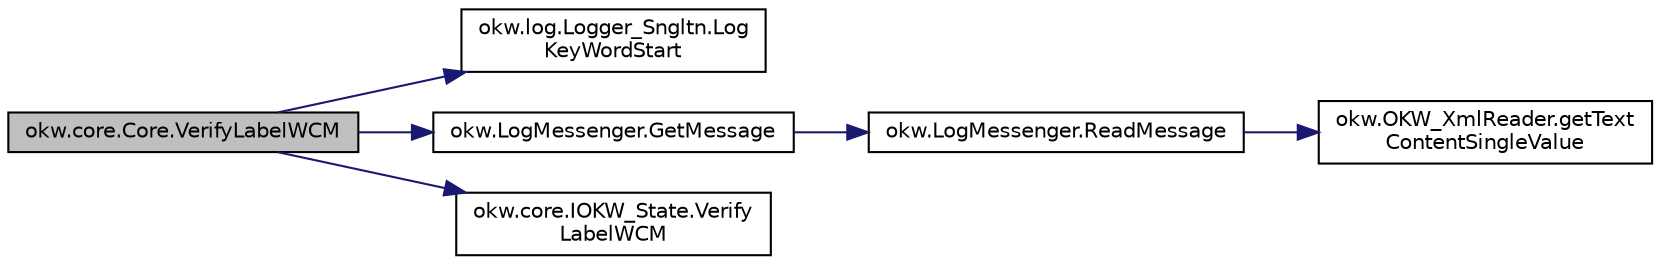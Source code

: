 digraph "okw.core.Core.VerifyLabelWCM"
{
 // INTERACTIVE_SVG=YES
 // LATEX_PDF_SIZE
  edge [fontname="Helvetica",fontsize="10",labelfontname="Helvetica",labelfontsize="10"];
  node [fontname="Helvetica",fontsize="10",shape=record];
  rankdir="LR";
  Node4053 [label="okw.core.Core.VerifyLabelWCM",height=0.2,width=0.4,color="black", fillcolor="grey75", style="filled", fontcolor="black",tooltip="Überprüft die Beschreibung/Label des Objektes."];
  Node4053 -> Node4054 [color="midnightblue",fontsize="10",style="solid",fontname="Helvetica"];
  Node4054 [label="okw.log.Logger_Sngltn.Log\lKeyWordStart",height=0.2,width=0.4,color="black", fillcolor="white", style="filled",URL="$classokw_1_1log_1_1_logger___sngltn.html#a70ec25e200e00ecefc544e8fd371d2ef",tooltip="Ausgabe eines Schlüsselwortes."];
  Node4053 -> Node4055 [color="midnightblue",fontsize="10",style="solid",fontname="Helvetica"];
  Node4055 [label="okw.LogMessenger.GetMessage",height=0.2,width=0.4,color="black", fillcolor="white", style="filled",URL="$classokw_1_1_log_messenger.html#af225d1f037d47b3b085175c09d78bdd2",tooltip="Holt die Log-Meldung für MethodeNmae/Textkey ohne weitere Parameter."];
  Node4055 -> Node4056 [color="midnightblue",fontsize="10",style="solid",fontname="Helvetica"];
  Node4056 [label="okw.LogMessenger.ReadMessage",height=0.2,width=0.4,color="black", fillcolor="white", style="filled",URL="$classokw_1_1_log_messenger.html#a530cd6ab82ec82a04206a2e976ec06e3",tooltip="Interne Kernfunktion holt die Log-Meldung mit Platzhaltern aus der XML-Datei."];
  Node4056 -> Node4057 [color="midnightblue",fontsize="10",style="solid",fontname="Helvetica"];
  Node4057 [label="okw.OKW_XmlReader.getText\lContentSingleValue",height=0.2,width=0.4,color="black", fillcolor="white", style="filled",URL="$classokw_1_1_o_k_w___xml_reader.html#ab920b5335a2e1429c14cc5f8e79f39eb",tooltip="Lies den TextContent eines Tag."];
  Node4053 -> Node4058 [color="midnightblue",fontsize="10",style="solid",fontname="Helvetica"];
  Node4058 [label="okw.core.IOKW_State.Verify\lLabelWCM",height=0.2,width=0.4,color="black", fillcolor="white", style="filled",URL="$interfaceokw_1_1core_1_1_i_o_k_w___state.html#aa2e12e52f5fd3c45a5006af52dd9a7db",tooltip="Überprüft die Beschreibung/Label des Objektes."];
}
